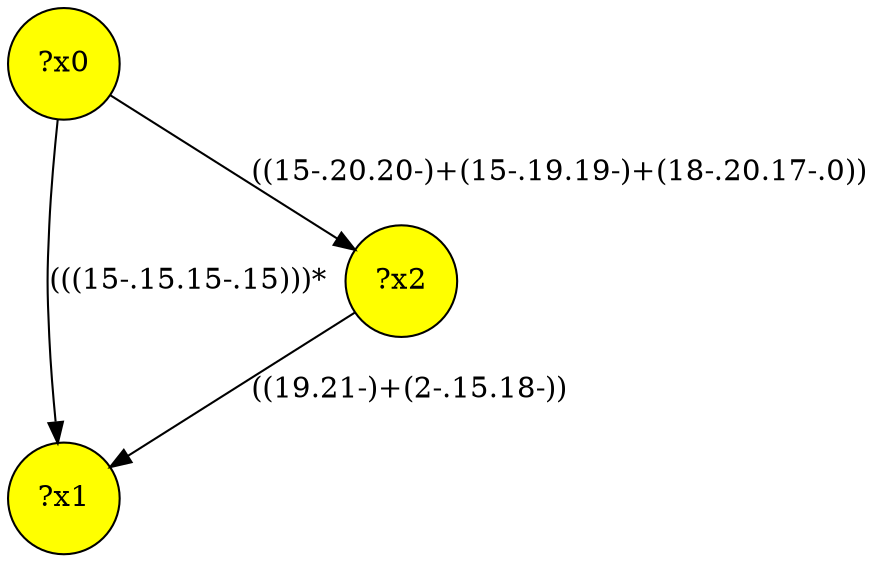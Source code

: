 digraph g {
	x1 [fillcolor="yellow", style="filled," shape=circle, label="?x1"];
	x0 [fillcolor="yellow", style="filled," shape=circle, label="?x0"];
	x2 [fillcolor="yellow", style="filled," shape=circle, label="?x2"];
	x0 -> x1 [label="(((15-.15.15-.15)))*"];
	x0 -> x2 [label="((15-.20.20-)+(15-.19.19-)+(18-.20.17-.0))"];
	x2 -> x1 [label="((19.21-)+(2-.15.18-))"];
}
